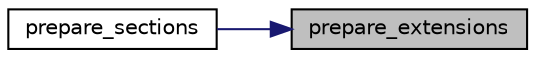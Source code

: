 digraph "prepare_extensions"
{
 // LATEX_PDF_SIZE
  edge [fontname="Helvetica",fontsize="10",labelfontname="Helvetica",labelfontsize="10"];
  node [fontname="Helvetica",fontsize="10",shape=record];
  rankdir="RL";
  Node1 [label="prepare_extensions",height=0.2,width=0.4,color="black", fillcolor="grey75", style="filled", fontcolor="black",tooltip=" "];
  Node1 -> Node2 [dir="back",color="midnightblue",fontsize="10",style="solid",fontname="Helvetica"];
  Node2 [label="prepare_sections",height=0.2,width=0.4,color="black", fillcolor="white", style="filled",URL="$class_c__plane.html#a7fd4d380e2392bfe924c06a8101b6d85",tooltip=" "];
}
